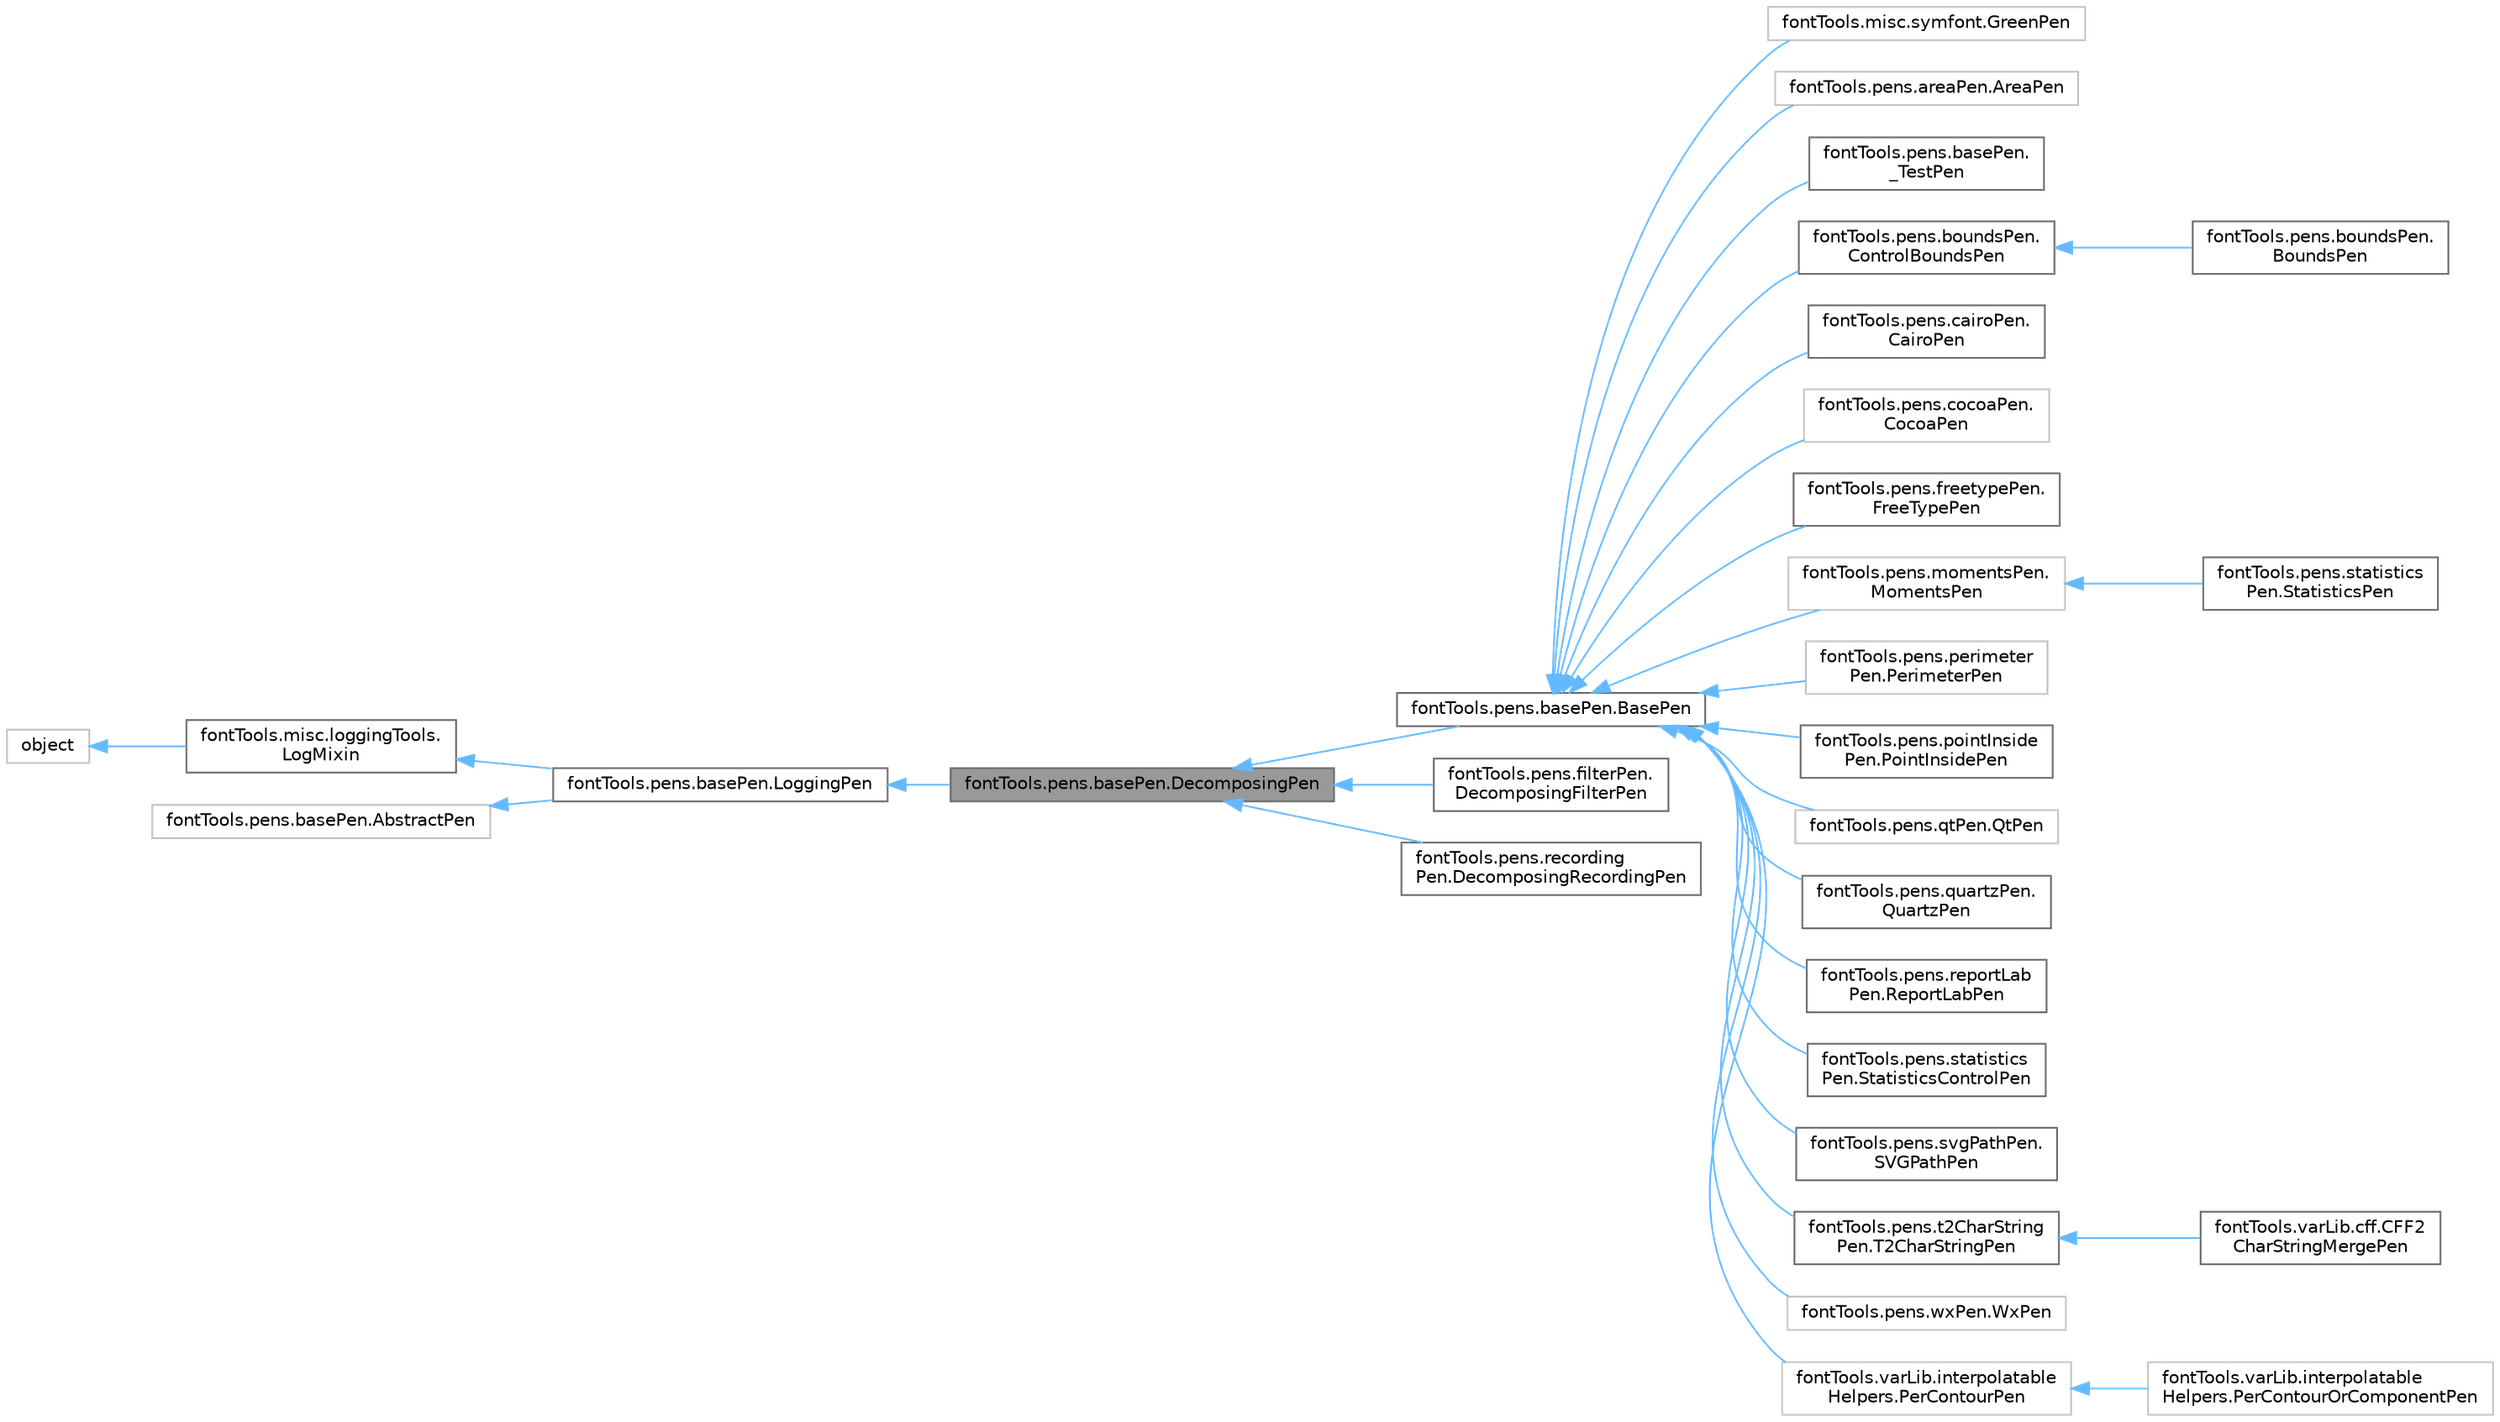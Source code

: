 digraph "fontTools.pens.basePen.DecomposingPen"
{
 // LATEX_PDF_SIZE
  bgcolor="transparent";
  edge [fontname=Helvetica,fontsize=10,labelfontname=Helvetica,labelfontsize=10];
  node [fontname=Helvetica,fontsize=10,shape=box,height=0.2,width=0.4];
  rankdir="LR";
  Node1 [id="Node000001",label="fontTools.pens.basePen.DecomposingPen",height=0.2,width=0.4,color="gray40", fillcolor="grey60", style="filled", fontcolor="black",tooltip=" "];
  Node2 -> Node1 [id="edge1_Node000001_Node000002",dir="back",color="steelblue1",style="solid",tooltip=" "];
  Node2 [id="Node000002",label="fontTools.pens.basePen.LoggingPen",height=0.2,width=0.4,color="gray40", fillcolor="white", style="filled",URL="$d9/d76/classfontTools_1_1pens_1_1basePen_1_1LoggingPen.html",tooltip=" "];
  Node3 -> Node2 [id="edge2_Node000002_Node000003",dir="back",color="steelblue1",style="solid",tooltip=" "];
  Node3 [id="Node000003",label="fontTools.misc.loggingTools.\lLogMixin",height=0.2,width=0.4,color="gray40", fillcolor="white", style="filled",URL="$da/d4b/classfontTools_1_1misc_1_1loggingTools_1_1LogMixin.html",tooltip=" "];
  Node4 -> Node3 [id="edge3_Node000003_Node000004",dir="back",color="steelblue1",style="solid",tooltip=" "];
  Node4 [id="Node000004",label="object",height=0.2,width=0.4,color="grey75", fillcolor="white", style="filled",tooltip=" "];
  Node5 -> Node2 [id="edge4_Node000002_Node000005",dir="back",color="steelblue1",style="solid",tooltip=" "];
  Node5 [id="Node000005",label="fontTools.pens.basePen.AbstractPen",height=0.2,width=0.4,color="grey75", fillcolor="white", style="filled",URL="$d4/d8e/classfontTools_1_1pens_1_1basePen_1_1AbstractPen.html",tooltip=" "];
  Node1 -> Node6 [id="edge5_Node000001_Node000006",dir="back",color="steelblue1",style="solid",tooltip=" "];
  Node6 [id="Node000006",label="fontTools.pens.basePen.BasePen",height=0.2,width=0.4,color="gray40", fillcolor="white", style="filled",URL="$d2/de5/classfontTools_1_1pens_1_1basePen_1_1BasePen.html",tooltip=" "];
  Node6 -> Node7 [id="edge6_Node000006_Node000007",dir="back",color="steelblue1",style="solid",tooltip=" "];
  Node7 [id="Node000007",label="fontTools.misc.symfont.GreenPen",height=0.2,width=0.4,color="grey75", fillcolor="white", style="filled",URL="$d7/dd0/classfontTools_1_1misc_1_1symfont_1_1GreenPen.html",tooltip=" "];
  Node6 -> Node8 [id="edge7_Node000006_Node000008",dir="back",color="steelblue1",style="solid",tooltip=" "];
  Node8 [id="Node000008",label="fontTools.pens.areaPen.AreaPen",height=0.2,width=0.4,color="grey75", fillcolor="white", style="filled",URL="$dc/d4b/classfontTools_1_1pens_1_1areaPen_1_1AreaPen.html",tooltip=" "];
  Node6 -> Node9 [id="edge8_Node000006_Node000009",dir="back",color="steelblue1",style="solid",tooltip=" "];
  Node9 [id="Node000009",label="fontTools.pens.basePen.\l_TestPen",height=0.2,width=0.4,color="gray40", fillcolor="white", style="filled",URL="$dc/dda/classfontTools_1_1pens_1_1basePen_1_1__TestPen.html",tooltip=" "];
  Node6 -> Node10 [id="edge9_Node000006_Node000010",dir="back",color="steelblue1",style="solid",tooltip=" "];
  Node10 [id="Node000010",label="fontTools.pens.boundsPen.\lControlBoundsPen",height=0.2,width=0.4,color="gray40", fillcolor="white", style="filled",URL="$df/d4d/classfontTools_1_1pens_1_1boundsPen_1_1ControlBoundsPen.html",tooltip=" "];
  Node10 -> Node11 [id="edge10_Node000010_Node000011",dir="back",color="steelblue1",style="solid",tooltip=" "];
  Node11 [id="Node000011",label="fontTools.pens.boundsPen.\lBoundsPen",height=0.2,width=0.4,color="gray40", fillcolor="white", style="filled",URL="$d8/dc5/classfontTools_1_1pens_1_1boundsPen_1_1BoundsPen.html",tooltip=" "];
  Node6 -> Node12 [id="edge11_Node000006_Node000012",dir="back",color="steelblue1",style="solid",tooltip=" "];
  Node12 [id="Node000012",label="fontTools.pens.cairoPen.\lCairoPen",height=0.2,width=0.4,color="gray40", fillcolor="white", style="filled",URL="$d6/d9d/classfontTools_1_1pens_1_1cairoPen_1_1CairoPen.html",tooltip=" "];
  Node6 -> Node13 [id="edge12_Node000006_Node000013",dir="back",color="steelblue1",style="solid",tooltip=" "];
  Node13 [id="Node000013",label="fontTools.pens.cocoaPen.\lCocoaPen",height=0.2,width=0.4,color="grey75", fillcolor="white", style="filled",URL="$dc/d86/classfontTools_1_1pens_1_1cocoaPen_1_1CocoaPen.html",tooltip=" "];
  Node6 -> Node14 [id="edge13_Node000006_Node000014",dir="back",color="steelblue1",style="solid",tooltip=" "];
  Node14 [id="Node000014",label="fontTools.pens.freetypePen.\lFreeTypePen",height=0.2,width=0.4,color="gray40", fillcolor="white", style="filled",URL="$d0/d63/classfontTools_1_1pens_1_1freetypePen_1_1FreeTypePen.html",tooltip=" "];
  Node6 -> Node15 [id="edge14_Node000006_Node000015",dir="back",color="steelblue1",style="solid",tooltip=" "];
  Node15 [id="Node000015",label="fontTools.pens.momentsPen.\lMomentsPen",height=0.2,width=0.4,color="grey75", fillcolor="white", style="filled",URL="$de/d31/classfontTools_1_1pens_1_1momentsPen_1_1MomentsPen.html",tooltip=" "];
  Node15 -> Node16 [id="edge15_Node000015_Node000016",dir="back",color="steelblue1",style="solid",tooltip=" "];
  Node16 [id="Node000016",label="fontTools.pens.statistics\lPen.StatisticsPen",height=0.2,width=0.4,color="gray40", fillcolor="white", style="filled",URL="$db/df5/classfontTools_1_1pens_1_1statisticsPen_1_1StatisticsPen.html",tooltip=" "];
  Node6 -> Node17 [id="edge16_Node000006_Node000017",dir="back",color="steelblue1",style="solid",tooltip=" "];
  Node17 [id="Node000017",label="fontTools.pens.perimeter\lPen.PerimeterPen",height=0.2,width=0.4,color="grey75", fillcolor="white", style="filled",URL="$db/dc6/classfontTools_1_1pens_1_1perimeterPen_1_1PerimeterPen.html",tooltip=" "];
  Node6 -> Node18 [id="edge17_Node000006_Node000018",dir="back",color="steelblue1",style="solid",tooltip=" "];
  Node18 [id="Node000018",label="fontTools.pens.pointInside\lPen.PointInsidePen",height=0.2,width=0.4,color="gray40", fillcolor="white", style="filled",URL="$dc/df0/classfontTools_1_1pens_1_1pointInsidePen_1_1PointInsidePen.html",tooltip=" "];
  Node6 -> Node19 [id="edge18_Node000006_Node000019",dir="back",color="steelblue1",style="solid",tooltip=" "];
  Node19 [id="Node000019",label="fontTools.pens.qtPen.QtPen",height=0.2,width=0.4,color="grey75", fillcolor="white", style="filled",URL="$db/d82/classfontTools_1_1pens_1_1qtPen_1_1QtPen.html",tooltip=" "];
  Node6 -> Node20 [id="edge19_Node000006_Node000020",dir="back",color="steelblue1",style="solid",tooltip=" "];
  Node20 [id="Node000020",label="fontTools.pens.quartzPen.\lQuartzPen",height=0.2,width=0.4,color="gray40", fillcolor="white", style="filled",URL="$d7/d18/classfontTools_1_1pens_1_1quartzPen_1_1QuartzPen.html",tooltip=" "];
  Node6 -> Node21 [id="edge20_Node000006_Node000021",dir="back",color="steelblue1",style="solid",tooltip=" "];
  Node21 [id="Node000021",label="fontTools.pens.reportLab\lPen.ReportLabPen",height=0.2,width=0.4,color="gray40", fillcolor="white", style="filled",URL="$de/dac/classfontTools_1_1pens_1_1reportLabPen_1_1ReportLabPen.html",tooltip=" "];
  Node6 -> Node22 [id="edge21_Node000006_Node000022",dir="back",color="steelblue1",style="solid",tooltip=" "];
  Node22 [id="Node000022",label="fontTools.pens.statistics\lPen.StatisticsControlPen",height=0.2,width=0.4,color="gray40", fillcolor="white", style="filled",URL="$db/d06/classfontTools_1_1pens_1_1statisticsPen_1_1StatisticsControlPen.html",tooltip=" "];
  Node6 -> Node23 [id="edge22_Node000006_Node000023",dir="back",color="steelblue1",style="solid",tooltip=" "];
  Node23 [id="Node000023",label="fontTools.pens.svgPathPen.\lSVGPathPen",height=0.2,width=0.4,color="gray40", fillcolor="white", style="filled",URL="$d6/de4/classfontTools_1_1pens_1_1svgPathPen_1_1SVGPathPen.html",tooltip=" "];
  Node6 -> Node24 [id="edge23_Node000006_Node000024",dir="back",color="steelblue1",style="solid",tooltip=" "];
  Node24 [id="Node000024",label="fontTools.pens.t2CharString\lPen.T2CharStringPen",height=0.2,width=0.4,color="gray40", fillcolor="white", style="filled",URL="$db/d86/classfontTools_1_1pens_1_1t2CharStringPen_1_1T2CharStringPen.html",tooltip=" "];
  Node24 -> Node25 [id="edge24_Node000024_Node000025",dir="back",color="steelblue1",style="solid",tooltip=" "];
  Node25 [id="Node000025",label="fontTools.varLib.cff.CFF2\lCharStringMergePen",height=0.2,width=0.4,color="gray40", fillcolor="white", style="filled",URL="$d7/d65/classfontTools_1_1varLib_1_1cff_1_1CFF2CharStringMergePen.html",tooltip=" "];
  Node6 -> Node26 [id="edge25_Node000006_Node000026",dir="back",color="steelblue1",style="solid",tooltip=" "];
  Node26 [id="Node000026",label="fontTools.pens.wxPen.WxPen",height=0.2,width=0.4,color="grey75", fillcolor="white", style="filled",URL="$db/d26/classfontTools_1_1pens_1_1wxPen_1_1WxPen.html",tooltip=" "];
  Node6 -> Node27 [id="edge26_Node000006_Node000027",dir="back",color="steelblue1",style="solid",tooltip=" "];
  Node27 [id="Node000027",label="fontTools.varLib.interpolatable\lHelpers.PerContourPen",height=0.2,width=0.4,color="grey75", fillcolor="white", style="filled",URL="$dd/df2/classfontTools_1_1varLib_1_1interpolatableHelpers_1_1PerContourPen.html",tooltip=" "];
  Node27 -> Node28 [id="edge27_Node000027_Node000028",dir="back",color="steelblue1",style="solid",tooltip=" "];
  Node28 [id="Node000028",label="fontTools.varLib.interpolatable\lHelpers.PerContourOrComponentPen",height=0.2,width=0.4,color="grey75", fillcolor="white", style="filled",URL="$d1/dc4/classfontTools_1_1varLib_1_1interpolatableHelpers_1_1PerContourOrComponentPen.html",tooltip=" "];
  Node1 -> Node29 [id="edge28_Node000001_Node000029",dir="back",color="steelblue1",style="solid",tooltip=" "];
  Node29 [id="Node000029",label="fontTools.pens.filterPen.\lDecomposingFilterPen",height=0.2,width=0.4,color="gray40", fillcolor="white", style="filled",URL="$d7/d94/classfontTools_1_1pens_1_1filterPen_1_1DecomposingFilterPen.html",tooltip=" "];
  Node1 -> Node30 [id="edge29_Node000001_Node000030",dir="back",color="steelblue1",style="solid",tooltip=" "];
  Node30 [id="Node000030",label="fontTools.pens.recording\lPen.DecomposingRecordingPen",height=0.2,width=0.4,color="gray40", fillcolor="white", style="filled",URL="$dc/d4a/classfontTools_1_1pens_1_1recordingPen_1_1DecomposingRecordingPen.html",tooltip=" "];
}
